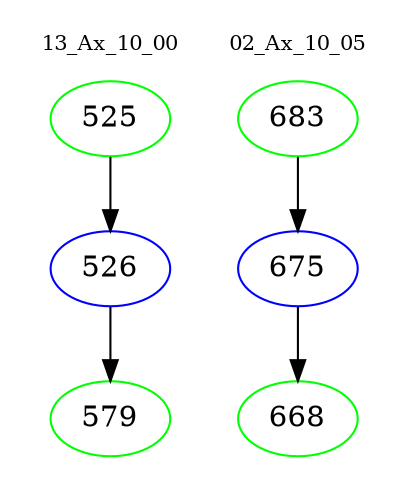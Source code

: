 digraph{
subgraph cluster_0 {
color = white
label = "13_Ax_10_00";
fontsize=10;
T0_525 [label="525", color="green"]
T0_525 -> T0_526 [color="black"]
T0_526 [label="526", color="blue"]
T0_526 -> T0_579 [color="black"]
T0_579 [label="579", color="green"]
}
subgraph cluster_1 {
color = white
label = "02_Ax_10_05";
fontsize=10;
T1_683 [label="683", color="green"]
T1_683 -> T1_675 [color="black"]
T1_675 [label="675", color="blue"]
T1_675 -> T1_668 [color="black"]
T1_668 [label="668", color="green"]
}
}
